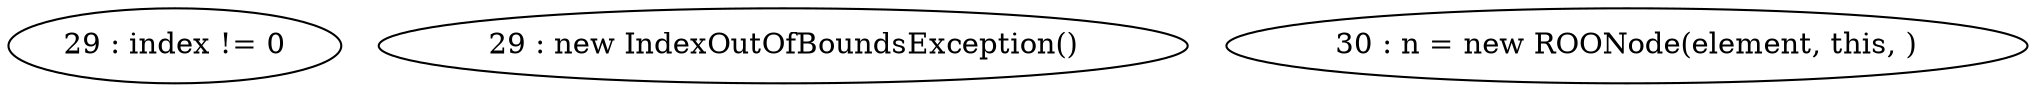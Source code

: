 digraph G {
"29 : index != 0"
"29 : new IndexOutOfBoundsException()"
"30 : n = new ROONode(element, this, )"
}
